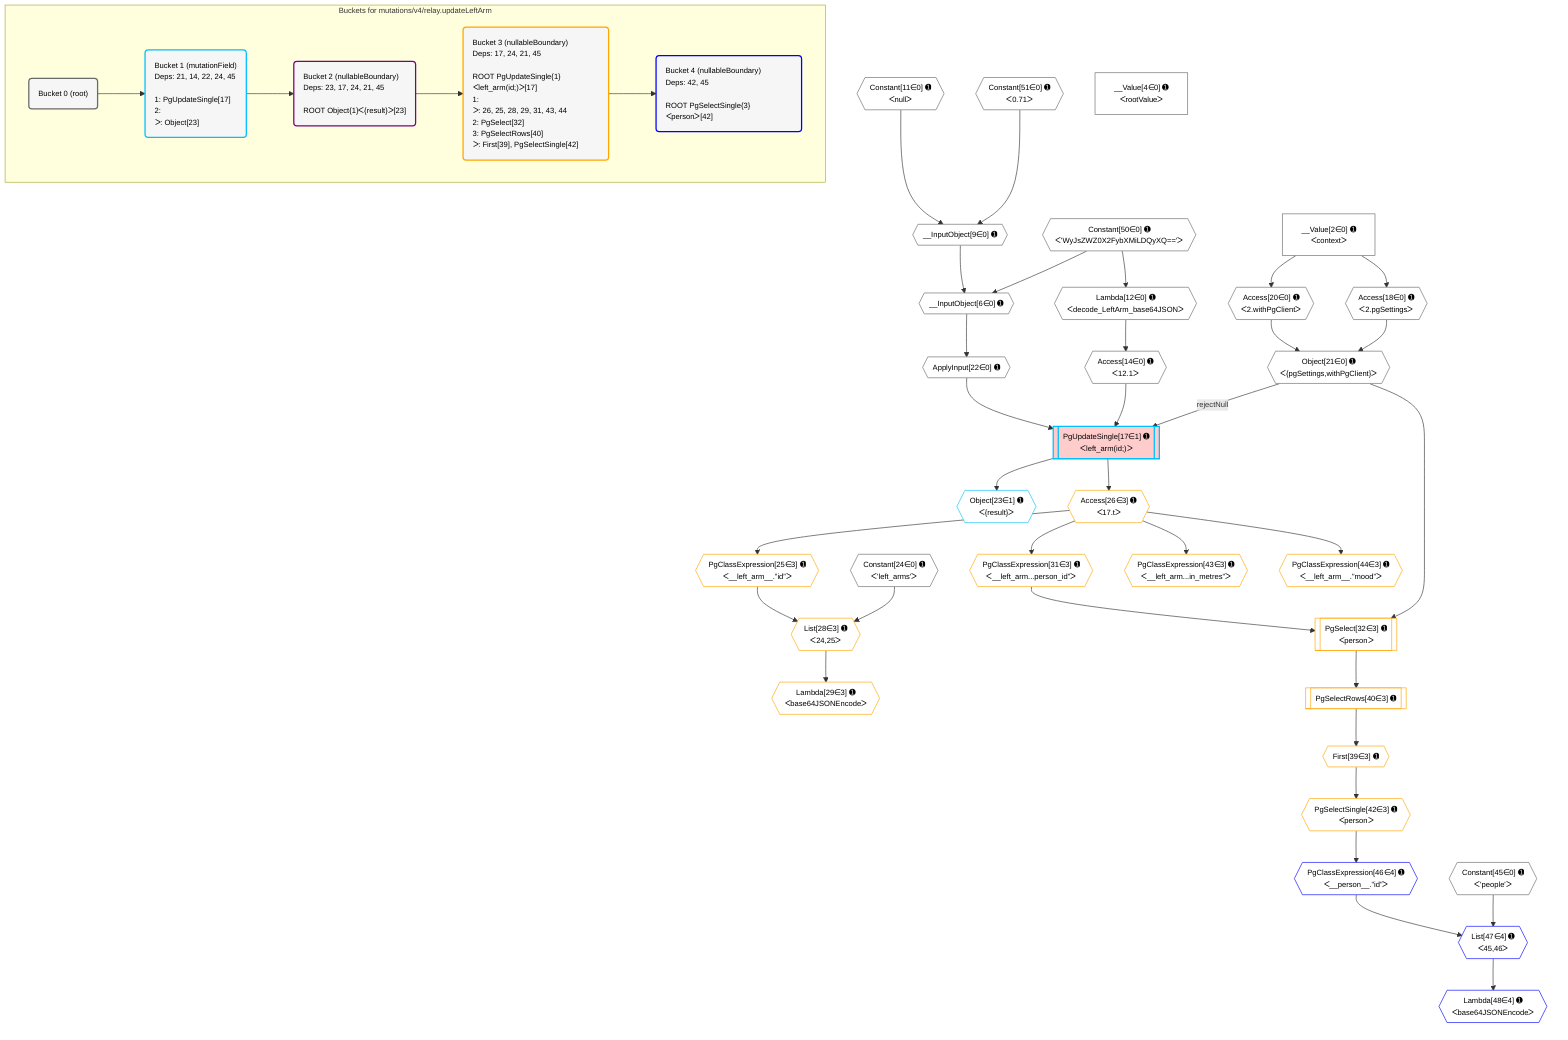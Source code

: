 %%{init: {'themeVariables': { 'fontSize': '12px'}}}%%
graph TD
    classDef path fill:#eee,stroke:#000,color:#000
    classDef plan fill:#fff,stroke-width:1px,color:#000
    classDef itemplan fill:#fff,stroke-width:2px,color:#000
    classDef unbatchedplan fill:#dff,stroke-width:1px,color:#000
    classDef sideeffectplan fill:#fcc,stroke-width:2px,color:#000
    classDef bucket fill:#f6f6f6,color:#000,stroke-width:2px,text-align:left

    subgraph "Buckets for mutations/v4/relay.updateLeftArm"
    Bucket0("Bucket 0 (root)"):::bucket
    Bucket1("Bucket 1 (mutationField)<br />Deps: 21, 14, 22, 24, 45<br /><br />1: PgUpdateSingle[17]<br />2: <br />ᐳ: Object[23]"):::bucket
    Bucket2("Bucket 2 (nullableBoundary)<br />Deps: 23, 17, 24, 21, 45<br /><br />ROOT Object{1}ᐸ{result}ᐳ[23]"):::bucket
    Bucket3("Bucket 3 (nullableBoundary)<br />Deps: 17, 24, 21, 45<br /><br />ROOT PgUpdateSingle{1}ᐸleft_arm(id;)ᐳ[17]<br />1: <br />ᐳ: 26, 25, 28, 29, 31, 43, 44<br />2: PgSelect[32]<br />3: PgSelectRows[40]<br />ᐳ: First[39], PgSelectSingle[42]"):::bucket
    Bucket4("Bucket 4 (nullableBoundary)<br />Deps: 42, 45<br /><br />ROOT PgSelectSingle{3}ᐸpersonᐳ[42]"):::bucket
    end
    Bucket0 --> Bucket1
    Bucket1 --> Bucket2
    Bucket2 --> Bucket3
    Bucket3 --> Bucket4

    %% plan dependencies
    __InputObject6{{"__InputObject[6∈0] ➊"}}:::plan
    Constant50{{"Constant[50∈0] ➊<br />ᐸ'WyJsZWZ0X2FybXMiLDQyXQ=='ᐳ"}}:::plan
    __InputObject9{{"__InputObject[9∈0] ➊"}}:::plan
    Constant50 & __InputObject9 --> __InputObject6
    Constant51{{"Constant[51∈0] ➊<br />ᐸ0.71ᐳ"}}:::plan
    Constant11{{"Constant[11∈0] ➊<br />ᐸnullᐳ"}}:::plan
    Constant51 & Constant11 --> __InputObject9
    Object21{{"Object[21∈0] ➊<br />ᐸ{pgSettings,withPgClient}ᐳ"}}:::plan
    Access18{{"Access[18∈0] ➊<br />ᐸ2.pgSettingsᐳ"}}:::plan
    Access20{{"Access[20∈0] ➊<br />ᐸ2.withPgClientᐳ"}}:::plan
    Access18 & Access20 --> Object21
    Lambda12{{"Lambda[12∈0] ➊<br />ᐸdecode_LeftArm_base64JSONᐳ"}}:::plan
    Constant50 --> Lambda12
    Access14{{"Access[14∈0] ➊<br />ᐸ12.1ᐳ"}}:::plan
    Lambda12 --> Access14
    __Value2["__Value[2∈0] ➊<br />ᐸcontextᐳ"]:::plan
    __Value2 --> Access18
    __Value2 --> Access20
    ApplyInput22{{"ApplyInput[22∈0] ➊"}}:::plan
    __InputObject6 --> ApplyInput22
    __Value4["__Value[4∈0] ➊<br />ᐸrootValueᐳ"]:::plan
    Constant24{{"Constant[24∈0] ➊<br />ᐸ'left_arms'ᐳ"}}:::plan
    Constant45{{"Constant[45∈0] ➊<br />ᐸ'people'ᐳ"}}:::plan
    PgUpdateSingle17[["PgUpdateSingle[17∈1] ➊<br />ᐸleft_arm(id;)ᐳ"]]:::sideeffectplan
    Object21 -->|rejectNull| PgUpdateSingle17
    Access14 & ApplyInput22 --> PgUpdateSingle17
    Object23{{"Object[23∈1] ➊<br />ᐸ{result}ᐳ"}}:::plan
    PgUpdateSingle17 --> Object23
    List28{{"List[28∈3] ➊<br />ᐸ24,25ᐳ"}}:::plan
    PgClassExpression25{{"PgClassExpression[25∈3] ➊<br />ᐸ__left_arm__.”id”ᐳ"}}:::plan
    Constant24 & PgClassExpression25 --> List28
    PgSelect32[["PgSelect[32∈3] ➊<br />ᐸpersonᐳ"]]:::plan
    PgClassExpression31{{"PgClassExpression[31∈3] ➊<br />ᐸ__left_arm...person_id”ᐳ"}}:::plan
    Object21 & PgClassExpression31 --> PgSelect32
    Access26{{"Access[26∈3] ➊<br />ᐸ17.tᐳ"}}:::plan
    Access26 --> PgClassExpression25
    PgUpdateSingle17 --> Access26
    Lambda29{{"Lambda[29∈3] ➊<br />ᐸbase64JSONEncodeᐳ"}}:::plan
    List28 --> Lambda29
    Access26 --> PgClassExpression31
    First39{{"First[39∈3] ➊"}}:::plan
    PgSelectRows40[["PgSelectRows[40∈3] ➊"]]:::plan
    PgSelectRows40 --> First39
    PgSelect32 --> PgSelectRows40
    PgSelectSingle42{{"PgSelectSingle[42∈3] ➊<br />ᐸpersonᐳ"}}:::plan
    First39 --> PgSelectSingle42
    PgClassExpression43{{"PgClassExpression[43∈3] ➊<br />ᐸ__left_arm...in_metres”ᐳ"}}:::plan
    Access26 --> PgClassExpression43
    PgClassExpression44{{"PgClassExpression[44∈3] ➊<br />ᐸ__left_arm__.”mood”ᐳ"}}:::plan
    Access26 --> PgClassExpression44
    List47{{"List[47∈4] ➊<br />ᐸ45,46ᐳ"}}:::plan
    PgClassExpression46{{"PgClassExpression[46∈4] ➊<br />ᐸ__person__.”id”ᐳ"}}:::plan
    Constant45 & PgClassExpression46 --> List47
    PgSelectSingle42 --> PgClassExpression46
    Lambda48{{"Lambda[48∈4] ➊<br />ᐸbase64JSONEncodeᐳ"}}:::plan
    List47 --> Lambda48

    %% define steps
    classDef bucket0 stroke:#696969
    class Bucket0,__Value2,__Value4,__InputObject6,__InputObject9,Constant11,Lambda12,Access14,Access18,Access20,Object21,ApplyInput22,Constant24,Constant45,Constant50,Constant51 bucket0
    classDef bucket1 stroke:#00bfff
    class Bucket1,PgUpdateSingle17,Object23 bucket1
    classDef bucket2 stroke:#7f007f
    class Bucket2 bucket2
    classDef bucket3 stroke:#ffa500
    class Bucket3,PgClassExpression25,Access26,List28,Lambda29,PgClassExpression31,PgSelect32,First39,PgSelectRows40,PgSelectSingle42,PgClassExpression43,PgClassExpression44 bucket3
    classDef bucket4 stroke:#0000ff
    class Bucket4,PgClassExpression46,List47,Lambda48 bucket4